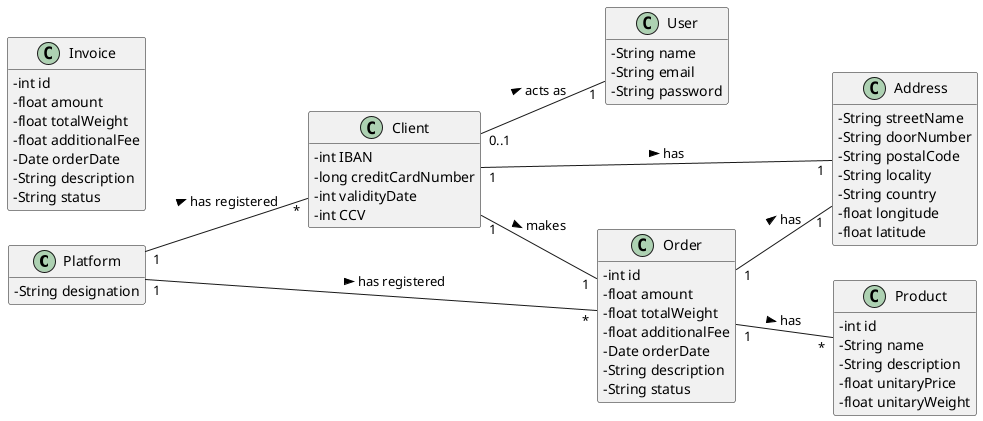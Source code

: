 @startuml
skinparam classAttributeIconSize 0
hide methods
left to right direction

class Platform {
-   String designation
}
class Client{
-   int IBAN
-   long creditCardNumber
-   int validityDate
-   int CCV
}

class User{
-   String name
-   String email
-   String password
}

class Address{
-   String streetName
-   String doorNumber
-   String postalCode
-   String locality
-   String country
-   float longitude
-   float latitude
}

class Order{
-   int id
-   float amount
-   float totalWeight
-   float additionalFee
-   Date orderDate
-   String description
-   String status
}

class Product{
-   int id
-   String name
-   String description
-   float unitaryPrice
-   float unitaryWeight
}

class Invoice{
-   int id
-   float amount
-   float totalWeight
-   float additionalFee
-   Date orderDate
-   String description
-   String status
}

Platform "1" -- "*" Client : has registered >
Platform "1" -- "*" Order : has registered >
Order "1" -- "*" Product : has >
Client "0..1" -- "1" User: acts as >
Client "1" -- "1" Order : makes >
Client "1" -- "1" Address : has >
Order "1" -- "1" Address : has >
@enduml